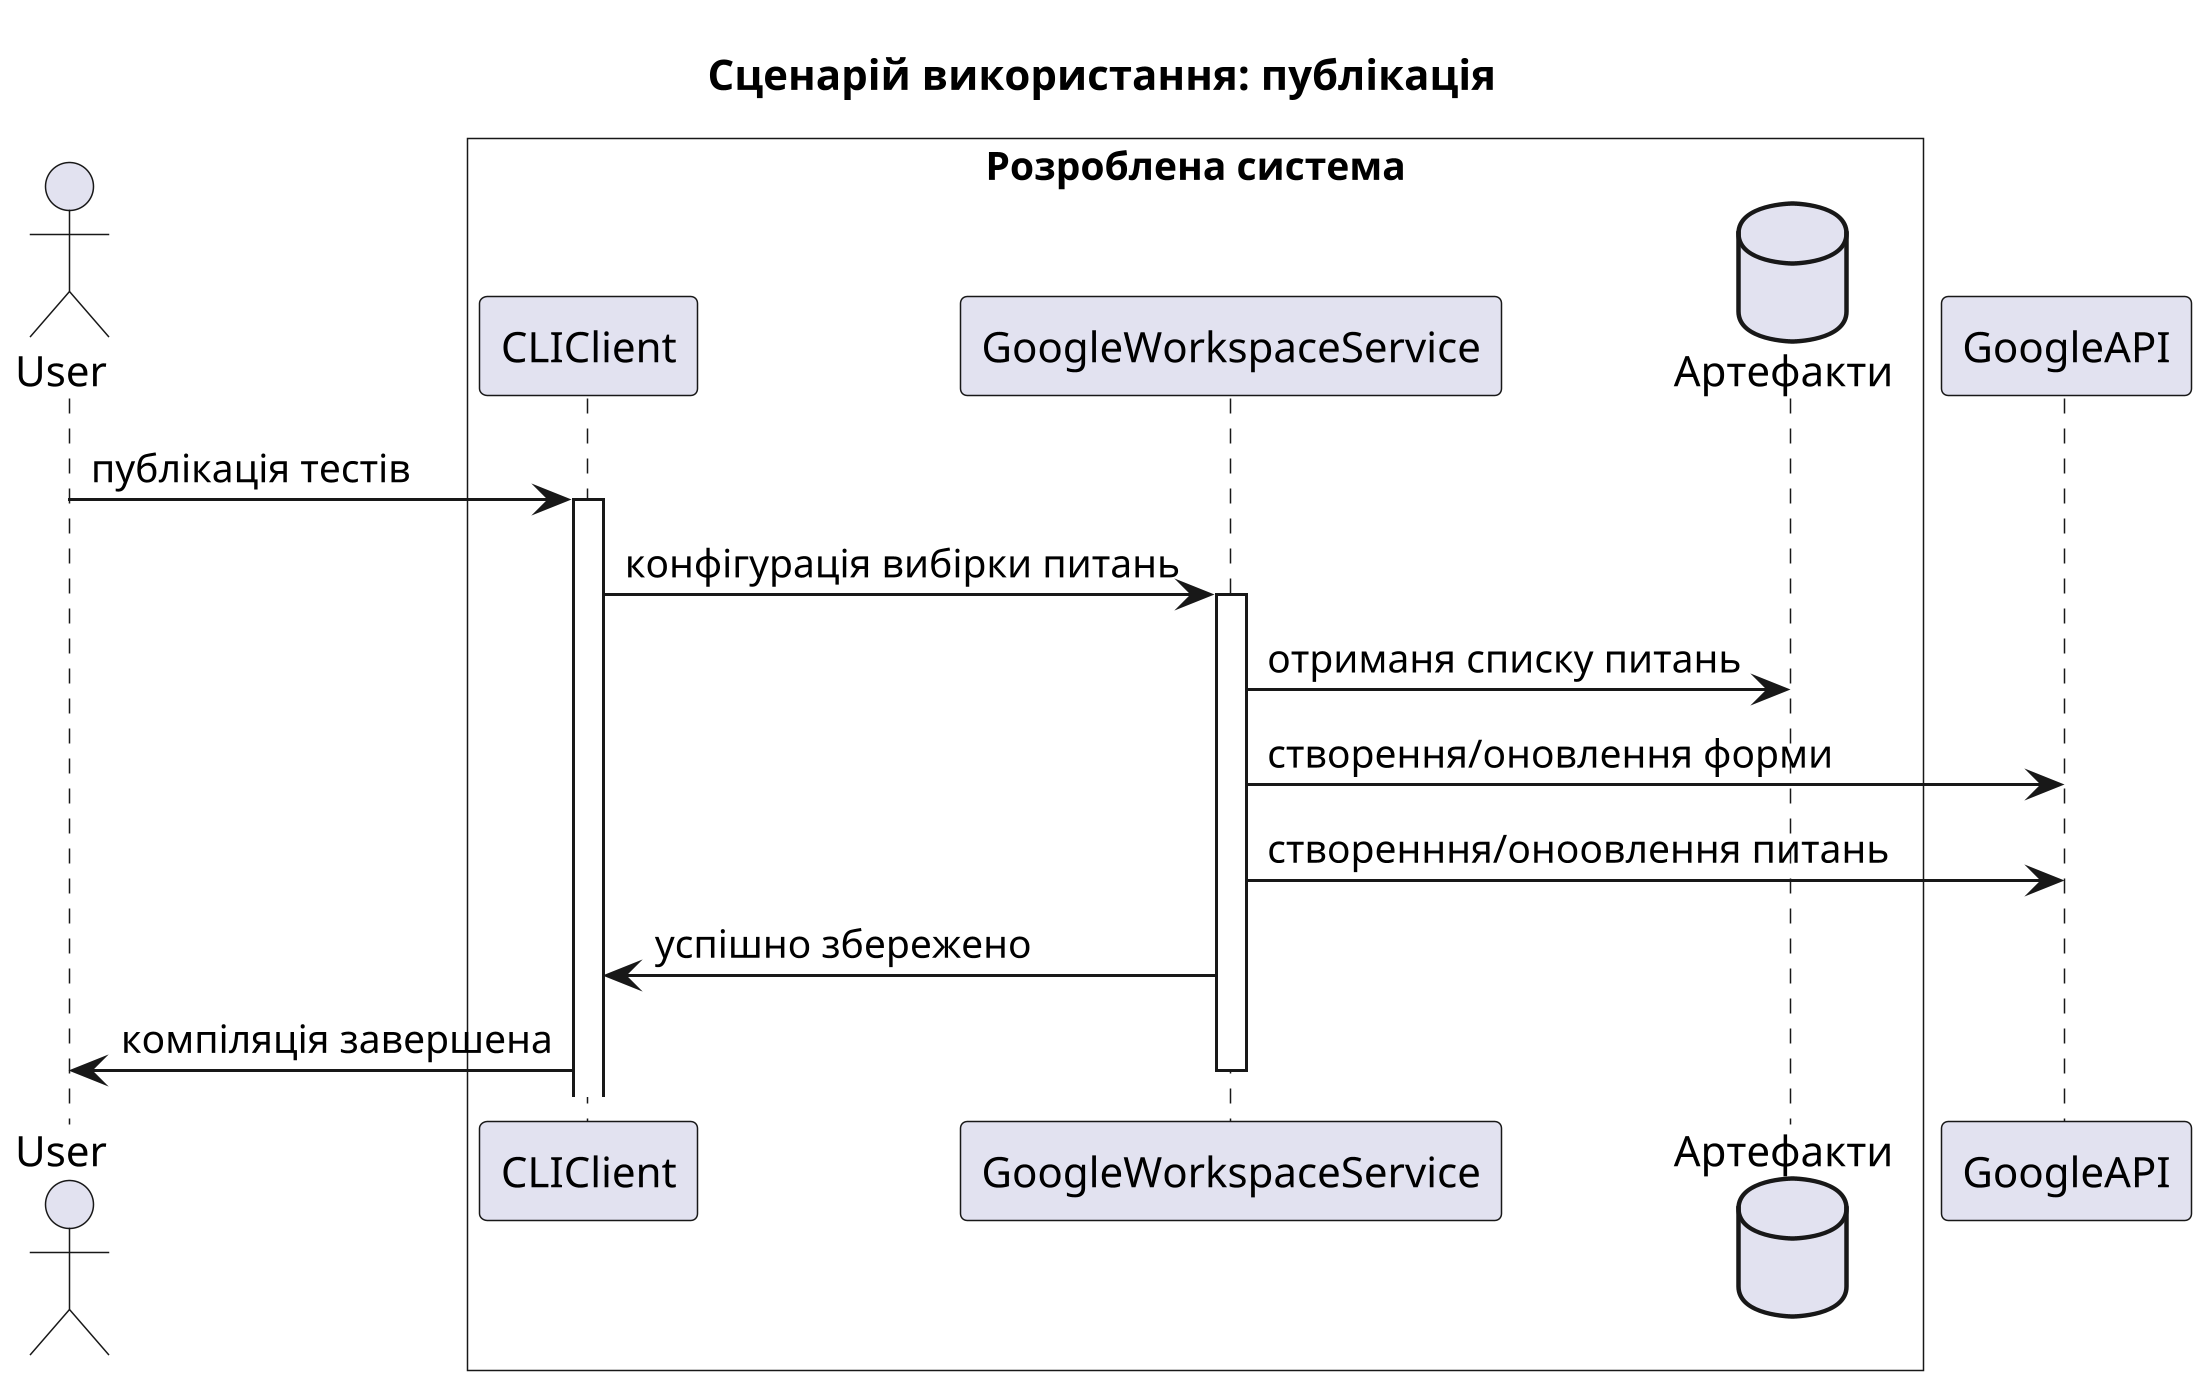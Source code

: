 @startuml Usecases
scale 3
actor User as U
title Сценарій використання: публікація
box "Розроблена система" #White
participant CLIClient as CLI

participant GoogleWorkspaceService as GWS
database Артефакти as State
end box
participant GoogleAPI as GAPI

U -> CLI : публікація тестів
activate CLI

CLI -> GWS: конфігурація вибірки питань
activate GWS
State <- GWS: отриманя списку питань
GWS -> GAPI: створення/оновлення форми
GWS -> GAPI: створенння/оноовлення питань
GWS -> CLI: успішно збережено
CLI -> U: компіляція завершена
deactivate GWS

@enduml